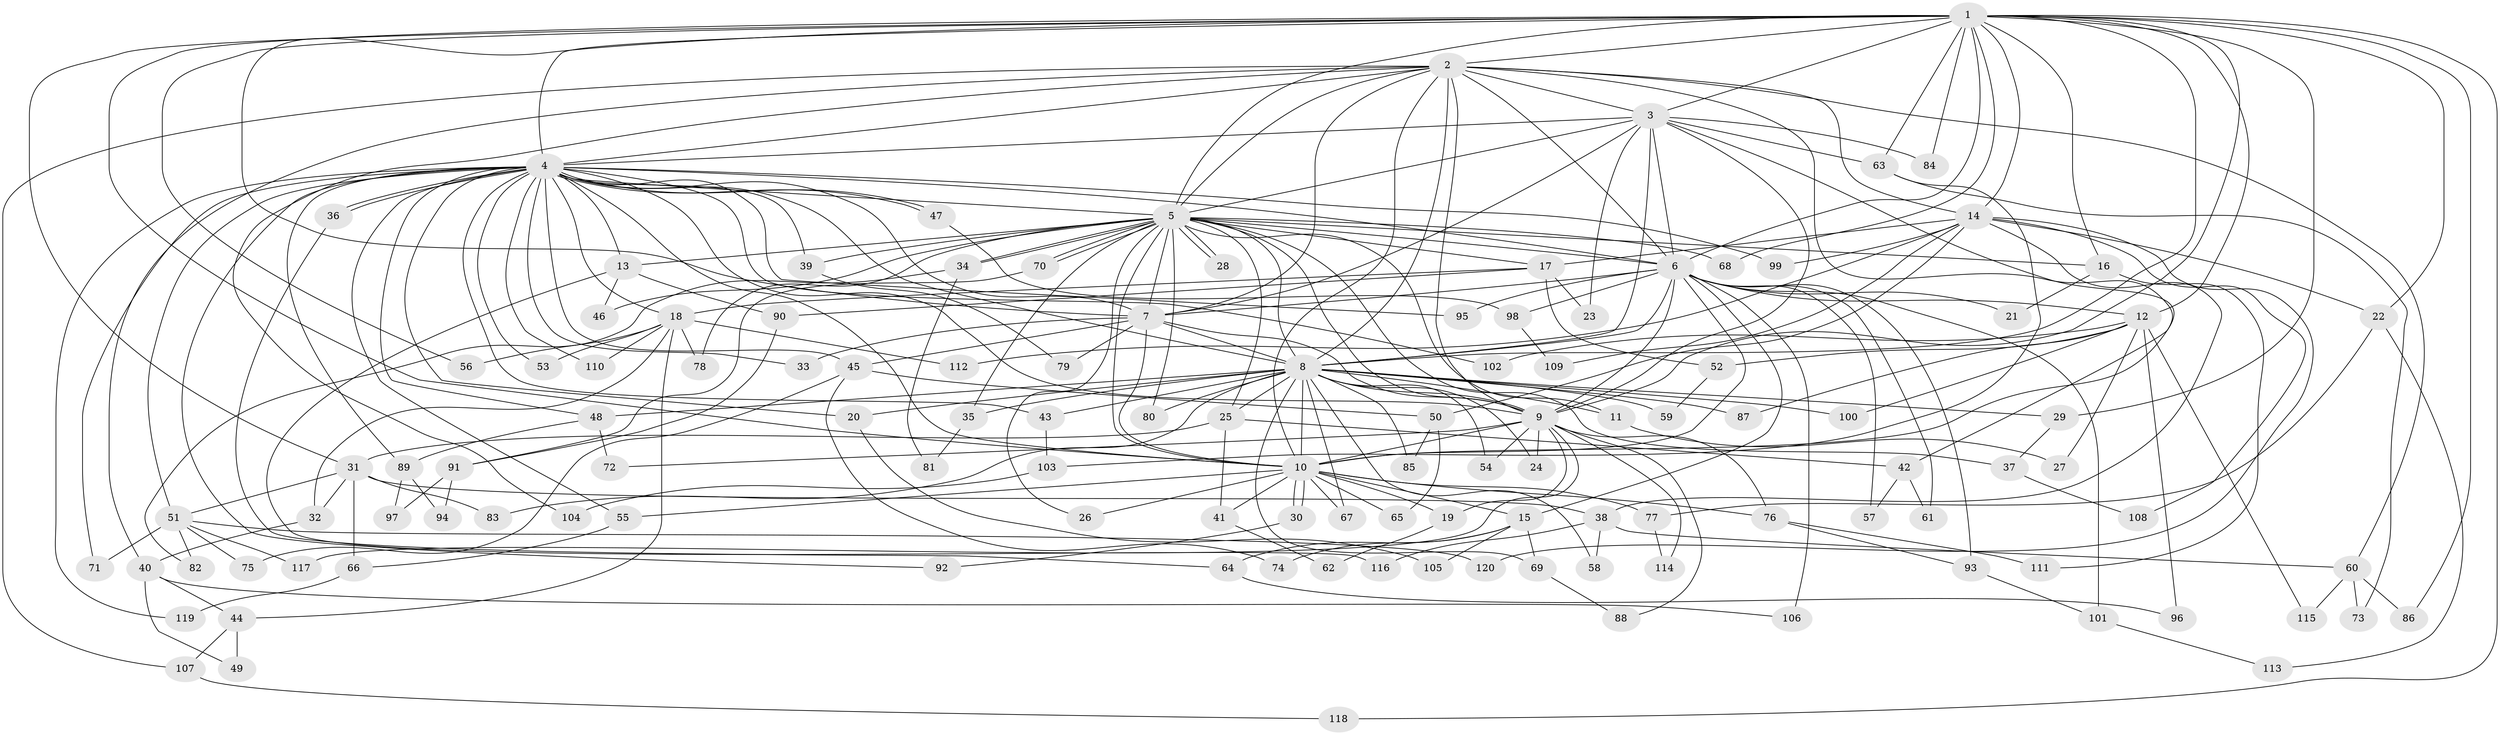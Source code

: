 // coarse degree distribution, {18: 0.011904761904761904, 22: 0.011904761904761904, 10: 0.011904761904761904, 29: 0.011904761904761904, 26: 0.011904761904761904, 2: 0.5595238095238095, 9: 0.011904761904761904, 5: 0.023809523809523808, 4: 0.09523809523809523, 11: 0.011904761904761904, 1: 0.023809523809523808, 3: 0.15476190476190477, 6: 0.023809523809523808, 7: 0.023809523809523808, 12: 0.011904761904761904}
// Generated by graph-tools (version 1.1) at 2025/49/03/04/25 21:49:43]
// undirected, 120 vertices, 265 edges
graph export_dot {
graph [start="1"]
  node [color=gray90,style=filled];
  1;
  2;
  3;
  4;
  5;
  6;
  7;
  8;
  9;
  10;
  11;
  12;
  13;
  14;
  15;
  16;
  17;
  18;
  19;
  20;
  21;
  22;
  23;
  24;
  25;
  26;
  27;
  28;
  29;
  30;
  31;
  32;
  33;
  34;
  35;
  36;
  37;
  38;
  39;
  40;
  41;
  42;
  43;
  44;
  45;
  46;
  47;
  48;
  49;
  50;
  51;
  52;
  53;
  54;
  55;
  56;
  57;
  58;
  59;
  60;
  61;
  62;
  63;
  64;
  65;
  66;
  67;
  68;
  69;
  70;
  71;
  72;
  73;
  74;
  75;
  76;
  77;
  78;
  79;
  80;
  81;
  82;
  83;
  84;
  85;
  86;
  87;
  88;
  89;
  90;
  91;
  92;
  93;
  94;
  95;
  96;
  97;
  98;
  99;
  100;
  101;
  102;
  103;
  104;
  105;
  106;
  107;
  108;
  109;
  110;
  111;
  112;
  113;
  114;
  115;
  116;
  117;
  118;
  119;
  120;
  1 -- 2;
  1 -- 3;
  1 -- 4;
  1 -- 5;
  1 -- 6;
  1 -- 7;
  1 -- 8;
  1 -- 9;
  1 -- 10;
  1 -- 12;
  1 -- 14;
  1 -- 16;
  1 -- 22;
  1 -- 29;
  1 -- 31;
  1 -- 56;
  1 -- 63;
  1 -- 68;
  1 -- 84;
  1 -- 86;
  1 -- 118;
  2 -- 3;
  2 -- 4;
  2 -- 5;
  2 -- 6;
  2 -- 7;
  2 -- 8;
  2 -- 9;
  2 -- 10;
  2 -- 14;
  2 -- 40;
  2 -- 42;
  2 -- 60;
  2 -- 104;
  2 -- 107;
  3 -- 4;
  3 -- 5;
  3 -- 6;
  3 -- 7;
  3 -- 8;
  3 -- 9;
  3 -- 10;
  3 -- 23;
  3 -- 63;
  3 -- 84;
  4 -- 5;
  4 -- 6;
  4 -- 7;
  4 -- 8;
  4 -- 9;
  4 -- 10;
  4 -- 13;
  4 -- 18;
  4 -- 20;
  4 -- 33;
  4 -- 36;
  4 -- 36;
  4 -- 39;
  4 -- 43;
  4 -- 45;
  4 -- 47;
  4 -- 47;
  4 -- 48;
  4 -- 51;
  4 -- 53;
  4 -- 55;
  4 -- 71;
  4 -- 89;
  4 -- 92;
  4 -- 95;
  4 -- 99;
  4 -- 102;
  4 -- 110;
  4 -- 119;
  5 -- 6;
  5 -- 7;
  5 -- 8;
  5 -- 9;
  5 -- 10;
  5 -- 11;
  5 -- 13;
  5 -- 16;
  5 -- 17;
  5 -- 25;
  5 -- 26;
  5 -- 28;
  5 -- 28;
  5 -- 34;
  5 -- 34;
  5 -- 35;
  5 -- 37;
  5 -- 39;
  5 -- 46;
  5 -- 68;
  5 -- 70;
  5 -- 70;
  5 -- 78;
  5 -- 80;
  6 -- 7;
  6 -- 8;
  6 -- 9;
  6 -- 10;
  6 -- 12;
  6 -- 15;
  6 -- 21;
  6 -- 57;
  6 -- 61;
  6 -- 93;
  6 -- 95;
  6 -- 98;
  6 -- 101;
  6 -- 106;
  7 -- 8;
  7 -- 9;
  7 -- 10;
  7 -- 33;
  7 -- 45;
  7 -- 79;
  8 -- 9;
  8 -- 10;
  8 -- 11;
  8 -- 20;
  8 -- 24;
  8 -- 25;
  8 -- 29;
  8 -- 35;
  8 -- 43;
  8 -- 48;
  8 -- 54;
  8 -- 58;
  8 -- 59;
  8 -- 67;
  8 -- 69;
  8 -- 80;
  8 -- 83;
  8 -- 85;
  8 -- 87;
  8 -- 100;
  9 -- 10;
  9 -- 19;
  9 -- 24;
  9 -- 54;
  9 -- 72;
  9 -- 76;
  9 -- 88;
  9 -- 114;
  9 -- 117;
  10 -- 15;
  10 -- 19;
  10 -- 26;
  10 -- 30;
  10 -- 30;
  10 -- 41;
  10 -- 55;
  10 -- 65;
  10 -- 67;
  10 -- 76;
  10 -- 77;
  11 -- 27;
  12 -- 27;
  12 -- 52;
  12 -- 87;
  12 -- 96;
  12 -- 100;
  12 -- 102;
  12 -- 115;
  13 -- 46;
  13 -- 90;
  13 -- 116;
  14 -- 17;
  14 -- 22;
  14 -- 38;
  14 -- 50;
  14 -- 99;
  14 -- 108;
  14 -- 109;
  14 -- 112;
  14 -- 120;
  15 -- 64;
  15 -- 69;
  15 -- 74;
  15 -- 105;
  16 -- 21;
  16 -- 111;
  17 -- 18;
  17 -- 23;
  17 -- 52;
  17 -- 90;
  18 -- 32;
  18 -- 44;
  18 -- 53;
  18 -- 56;
  18 -- 78;
  18 -- 110;
  18 -- 112;
  19 -- 62;
  20 -- 105;
  22 -- 77;
  22 -- 113;
  25 -- 31;
  25 -- 41;
  25 -- 42;
  29 -- 37;
  30 -- 92;
  31 -- 32;
  31 -- 38;
  31 -- 51;
  31 -- 66;
  31 -- 83;
  32 -- 40;
  34 -- 81;
  34 -- 82;
  35 -- 81;
  36 -- 64;
  37 -- 108;
  38 -- 58;
  38 -- 60;
  38 -- 116;
  39 -- 79;
  40 -- 44;
  40 -- 49;
  40 -- 106;
  41 -- 62;
  42 -- 57;
  42 -- 61;
  43 -- 103;
  44 -- 49;
  44 -- 107;
  45 -- 50;
  45 -- 74;
  45 -- 75;
  47 -- 98;
  48 -- 72;
  48 -- 89;
  50 -- 65;
  50 -- 85;
  51 -- 71;
  51 -- 75;
  51 -- 82;
  51 -- 117;
  51 -- 120;
  52 -- 59;
  55 -- 66;
  60 -- 73;
  60 -- 86;
  60 -- 115;
  63 -- 73;
  63 -- 103;
  64 -- 96;
  66 -- 119;
  69 -- 88;
  70 -- 91;
  76 -- 93;
  76 -- 111;
  77 -- 114;
  89 -- 94;
  89 -- 97;
  90 -- 91;
  91 -- 94;
  91 -- 97;
  93 -- 101;
  98 -- 109;
  101 -- 113;
  103 -- 104;
  107 -- 118;
}
